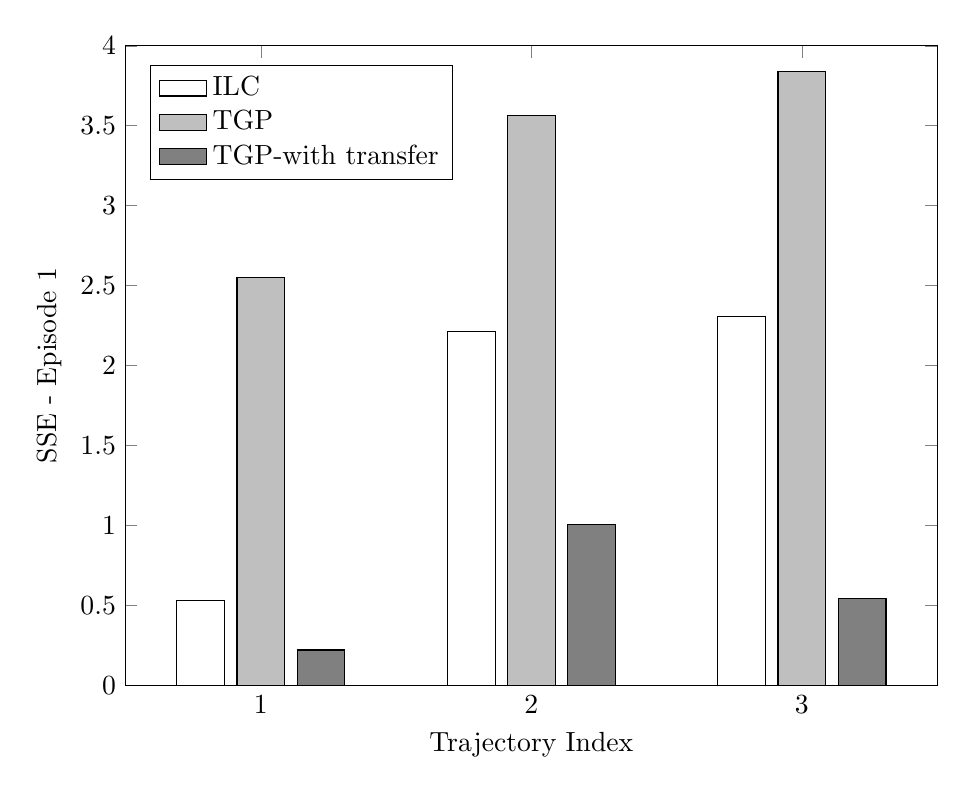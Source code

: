 % This file was created by matlab2tikz v0.4.4 running on MATLAB 8.0.
% Copyright (c) 2008--2013, Nico Schlmer <nico.schloemer@gmail.com>
% All rights reserved.
% 
% The latest updates can be retrieved from
%   http://www.mathworks.com/matlabcentral/fileexchange/22022-matlab2tikz
% where you can also make suggestions and rate matlab2tikz.
% 
\begin{tikzpicture}

\begin{axis}[%
width=0.85\columnwidth,
height=0.67\columnwidth,
area legend,
scale only axis,
xmin=0.5,
xmax=3.5,
xtick={1, 2, 3},
xlabel={Trajectory Index},
ymin=0,
ymax=4,
ylabel={SSE - Episode 1},
legend style={at={(0.03,0.97)},anchor=north west,draw=black,fill=white,legend cell align=left}
]
\addplot[ybar,bar width=0.05\columnwidth,bar shift=-0.063\columnwidth,draw=black,fill=white] plot coordinates{(1,0.534)
(2,2.211)
(3,2.306)};

\addlegendentry{ILC};

\addplot [
color=black,
solid,
forget plot
]
table[row sep=crcr]{
0.5 0\\
3.5 0\\
};
\addplot[ybar,bar width=0.05\columnwidth,draw=black,fill=lightgray] plot coordinates{(1,2.552)
(2,3.563)
(3,3.838)};

\addlegendentry{TGP};

\addplot[ybar,bar width=0.05\columnwidth,bar shift=0.063\columnwidth,draw=black,fill=gray] plot coordinates{(1,0.222)
(2,1.008)
(3,0.544)};

\addlegendentry{TGP-with transfer};

\end{axis}
\end{tikzpicture}%